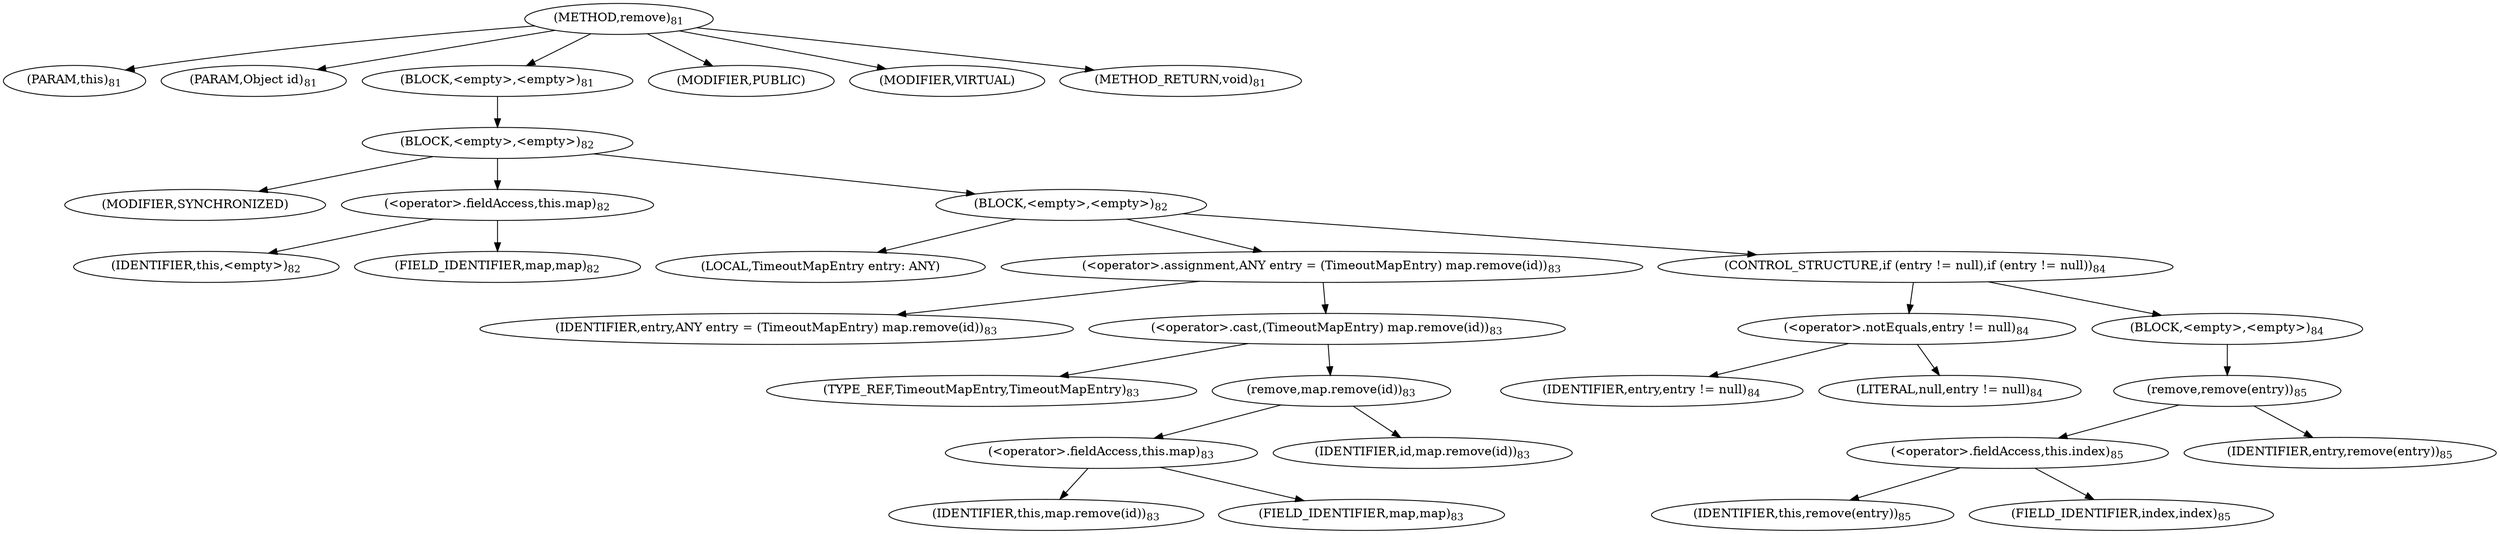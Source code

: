 digraph "remove" {  
"205" [label = <(METHOD,remove)<SUB>81</SUB>> ]
"206" [label = <(PARAM,this)<SUB>81</SUB>> ]
"207" [label = <(PARAM,Object id)<SUB>81</SUB>> ]
"208" [label = <(BLOCK,&lt;empty&gt;,&lt;empty&gt;)<SUB>81</SUB>> ]
"209" [label = <(BLOCK,&lt;empty&gt;,&lt;empty&gt;)<SUB>82</SUB>> ]
"210" [label = <(MODIFIER,SYNCHRONIZED)> ]
"211" [label = <(&lt;operator&gt;.fieldAccess,this.map)<SUB>82</SUB>> ]
"212" [label = <(IDENTIFIER,this,&lt;empty&gt;)<SUB>82</SUB>> ]
"213" [label = <(FIELD_IDENTIFIER,map,map)<SUB>82</SUB>> ]
"214" [label = <(BLOCK,&lt;empty&gt;,&lt;empty&gt;)<SUB>82</SUB>> ]
"215" [label = <(LOCAL,TimeoutMapEntry entry: ANY)> ]
"216" [label = <(&lt;operator&gt;.assignment,ANY entry = (TimeoutMapEntry) map.remove(id))<SUB>83</SUB>> ]
"217" [label = <(IDENTIFIER,entry,ANY entry = (TimeoutMapEntry) map.remove(id))<SUB>83</SUB>> ]
"218" [label = <(&lt;operator&gt;.cast,(TimeoutMapEntry) map.remove(id))<SUB>83</SUB>> ]
"219" [label = <(TYPE_REF,TimeoutMapEntry,TimeoutMapEntry)<SUB>83</SUB>> ]
"220" [label = <(remove,map.remove(id))<SUB>83</SUB>> ]
"221" [label = <(&lt;operator&gt;.fieldAccess,this.map)<SUB>83</SUB>> ]
"222" [label = <(IDENTIFIER,this,map.remove(id))<SUB>83</SUB>> ]
"223" [label = <(FIELD_IDENTIFIER,map,map)<SUB>83</SUB>> ]
"224" [label = <(IDENTIFIER,id,map.remove(id))<SUB>83</SUB>> ]
"225" [label = <(CONTROL_STRUCTURE,if (entry != null),if (entry != null))<SUB>84</SUB>> ]
"226" [label = <(&lt;operator&gt;.notEquals,entry != null)<SUB>84</SUB>> ]
"227" [label = <(IDENTIFIER,entry,entry != null)<SUB>84</SUB>> ]
"228" [label = <(LITERAL,null,entry != null)<SUB>84</SUB>> ]
"229" [label = <(BLOCK,&lt;empty&gt;,&lt;empty&gt;)<SUB>84</SUB>> ]
"230" [label = <(remove,remove(entry))<SUB>85</SUB>> ]
"231" [label = <(&lt;operator&gt;.fieldAccess,this.index)<SUB>85</SUB>> ]
"232" [label = <(IDENTIFIER,this,remove(entry))<SUB>85</SUB>> ]
"233" [label = <(FIELD_IDENTIFIER,index,index)<SUB>85</SUB>> ]
"234" [label = <(IDENTIFIER,entry,remove(entry))<SUB>85</SUB>> ]
"235" [label = <(MODIFIER,PUBLIC)> ]
"236" [label = <(MODIFIER,VIRTUAL)> ]
"237" [label = <(METHOD_RETURN,void)<SUB>81</SUB>> ]
  "205" -> "206" 
  "205" -> "207" 
  "205" -> "208" 
  "205" -> "235" 
  "205" -> "236" 
  "205" -> "237" 
  "208" -> "209" 
  "209" -> "210" 
  "209" -> "211" 
  "209" -> "214" 
  "211" -> "212" 
  "211" -> "213" 
  "214" -> "215" 
  "214" -> "216" 
  "214" -> "225" 
  "216" -> "217" 
  "216" -> "218" 
  "218" -> "219" 
  "218" -> "220" 
  "220" -> "221" 
  "220" -> "224" 
  "221" -> "222" 
  "221" -> "223" 
  "225" -> "226" 
  "225" -> "229" 
  "226" -> "227" 
  "226" -> "228" 
  "229" -> "230" 
  "230" -> "231" 
  "230" -> "234" 
  "231" -> "232" 
  "231" -> "233" 
}
